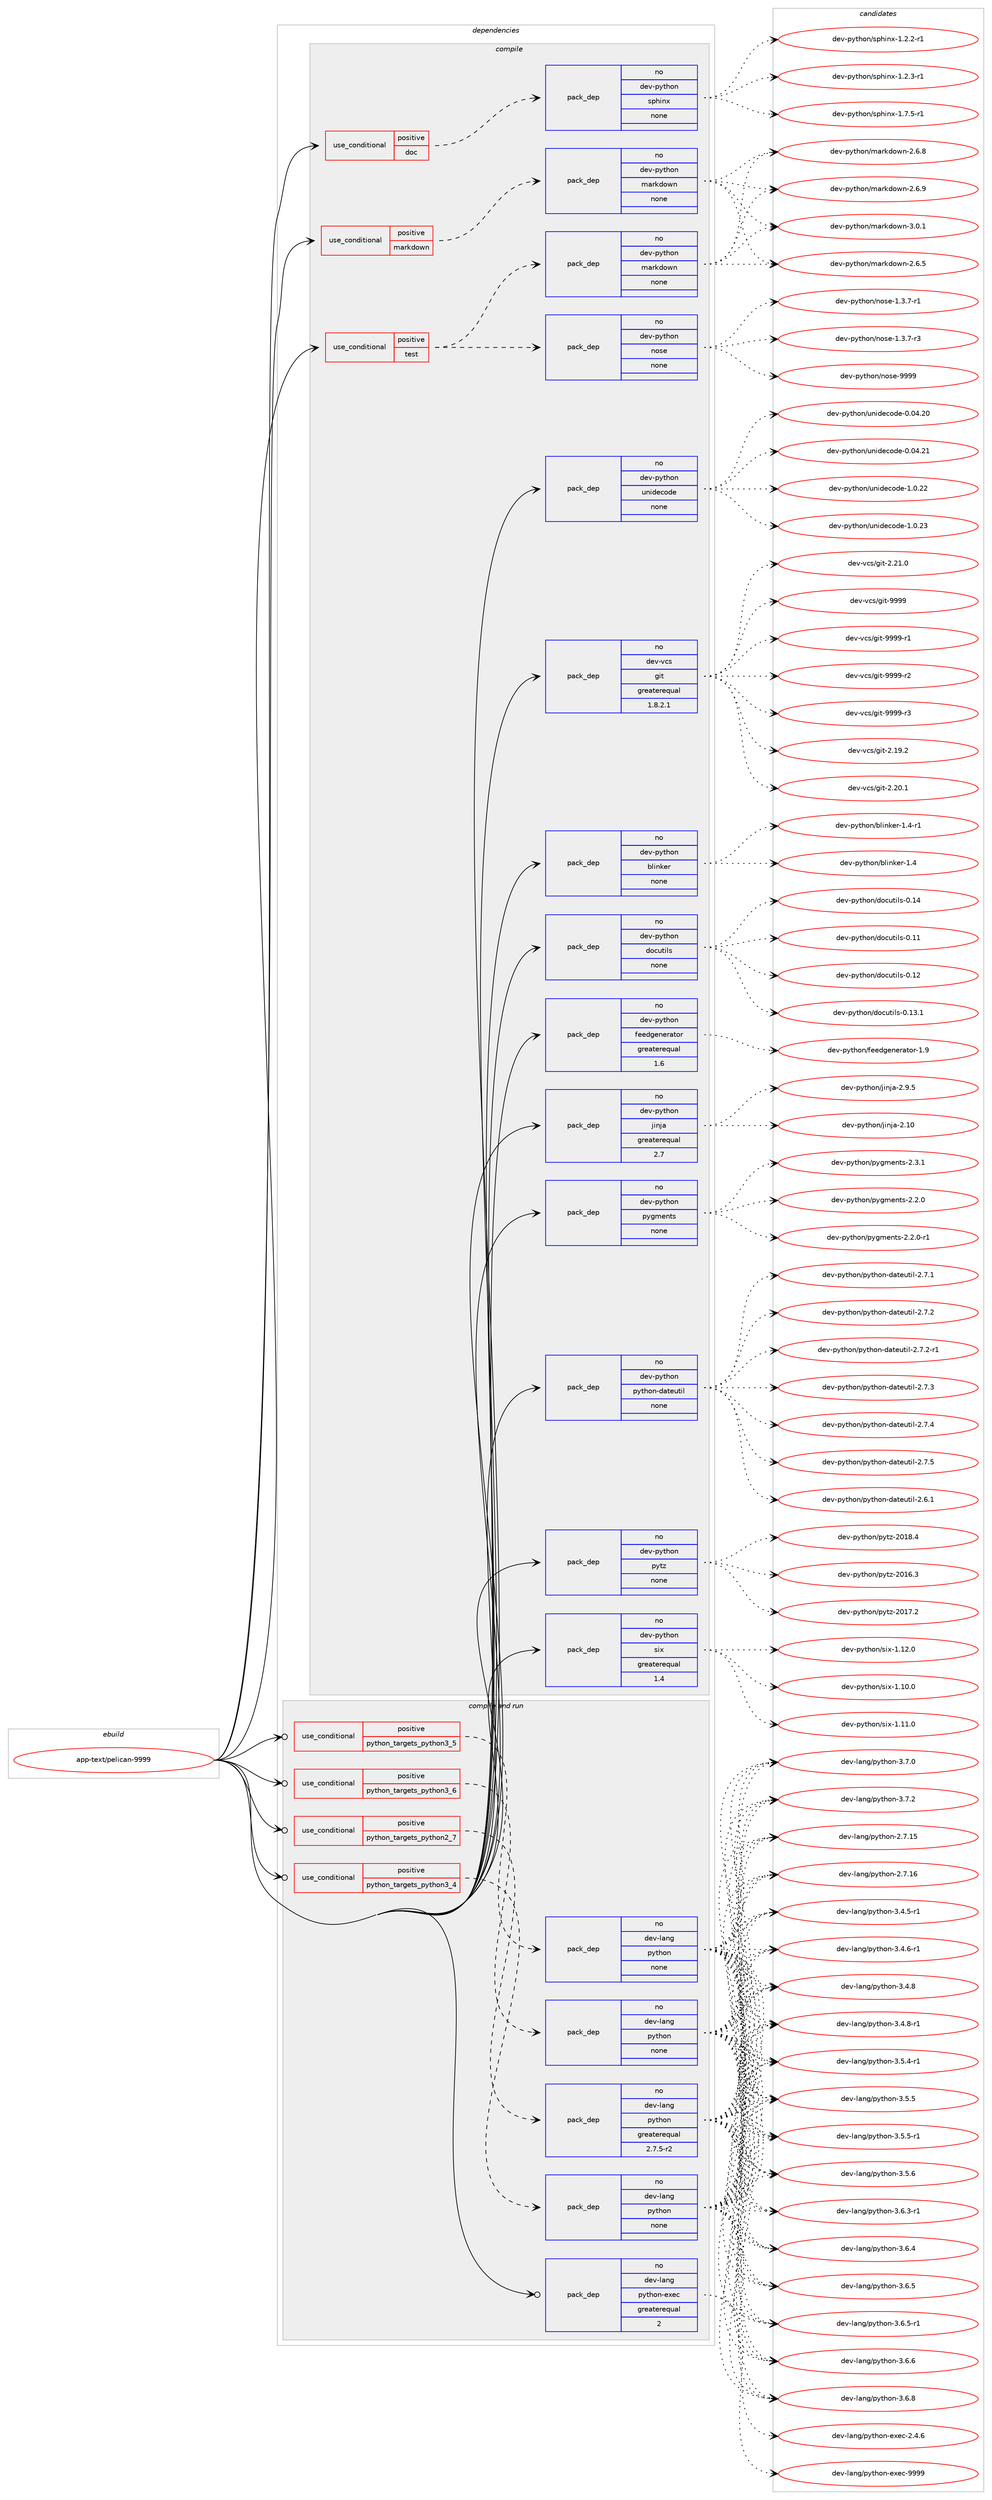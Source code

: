 digraph prolog {

# *************
# Graph options
# *************

newrank=true;
concentrate=true;
compound=true;
graph [rankdir=LR,fontname=Helvetica,fontsize=10,ranksep=1.5];#, ranksep=2.5, nodesep=0.2];
edge  [arrowhead=vee];
node  [fontname=Helvetica,fontsize=10];

# **********
# The ebuild
# **********

subgraph cluster_leftcol {
color=gray;
rank=same;
label=<<i>ebuild</i>>;
id [label="app-text/pelican-9999", color=red, width=4, href="../app-text/pelican-9999.svg"];
}

# ****************
# The dependencies
# ****************

subgraph cluster_midcol {
color=gray;
label=<<i>dependencies</i>>;
subgraph cluster_compile {
fillcolor="#eeeeee";
style=filled;
label=<<i>compile</i>>;
subgraph cond355887 {
dependency1311640 [label=<<TABLE BORDER="0" CELLBORDER="1" CELLSPACING="0" CELLPADDING="4"><TR><TD ROWSPAN="3" CELLPADDING="10">use_conditional</TD></TR><TR><TD>positive</TD></TR><TR><TD>doc</TD></TR></TABLE>>, shape=none, color=red];
subgraph pack935210 {
dependency1311641 [label=<<TABLE BORDER="0" CELLBORDER="1" CELLSPACING="0" CELLPADDING="4" WIDTH="220"><TR><TD ROWSPAN="6" CELLPADDING="30">pack_dep</TD></TR><TR><TD WIDTH="110">no</TD></TR><TR><TD>dev-python</TD></TR><TR><TD>sphinx</TD></TR><TR><TD>none</TD></TR><TR><TD></TD></TR></TABLE>>, shape=none, color=blue];
}
dependency1311640:e -> dependency1311641:w [weight=20,style="dashed",arrowhead="vee"];
}
id:e -> dependency1311640:w [weight=20,style="solid",arrowhead="vee"];
subgraph cond355888 {
dependency1311642 [label=<<TABLE BORDER="0" CELLBORDER="1" CELLSPACING="0" CELLPADDING="4"><TR><TD ROWSPAN="3" CELLPADDING="10">use_conditional</TD></TR><TR><TD>positive</TD></TR><TR><TD>markdown</TD></TR></TABLE>>, shape=none, color=red];
subgraph pack935211 {
dependency1311643 [label=<<TABLE BORDER="0" CELLBORDER="1" CELLSPACING="0" CELLPADDING="4" WIDTH="220"><TR><TD ROWSPAN="6" CELLPADDING="30">pack_dep</TD></TR><TR><TD WIDTH="110">no</TD></TR><TR><TD>dev-python</TD></TR><TR><TD>markdown</TD></TR><TR><TD>none</TD></TR><TR><TD></TD></TR></TABLE>>, shape=none, color=blue];
}
dependency1311642:e -> dependency1311643:w [weight=20,style="dashed",arrowhead="vee"];
}
id:e -> dependency1311642:w [weight=20,style="solid",arrowhead="vee"];
subgraph cond355889 {
dependency1311644 [label=<<TABLE BORDER="0" CELLBORDER="1" CELLSPACING="0" CELLPADDING="4"><TR><TD ROWSPAN="3" CELLPADDING="10">use_conditional</TD></TR><TR><TD>positive</TD></TR><TR><TD>test</TD></TR></TABLE>>, shape=none, color=red];
subgraph pack935212 {
dependency1311645 [label=<<TABLE BORDER="0" CELLBORDER="1" CELLSPACING="0" CELLPADDING="4" WIDTH="220"><TR><TD ROWSPAN="6" CELLPADDING="30">pack_dep</TD></TR><TR><TD WIDTH="110">no</TD></TR><TR><TD>dev-python</TD></TR><TR><TD>nose</TD></TR><TR><TD>none</TD></TR><TR><TD></TD></TR></TABLE>>, shape=none, color=blue];
}
dependency1311644:e -> dependency1311645:w [weight=20,style="dashed",arrowhead="vee"];
subgraph pack935213 {
dependency1311646 [label=<<TABLE BORDER="0" CELLBORDER="1" CELLSPACING="0" CELLPADDING="4" WIDTH="220"><TR><TD ROWSPAN="6" CELLPADDING="30">pack_dep</TD></TR><TR><TD WIDTH="110">no</TD></TR><TR><TD>dev-python</TD></TR><TR><TD>markdown</TD></TR><TR><TD>none</TD></TR><TR><TD></TD></TR></TABLE>>, shape=none, color=blue];
}
dependency1311644:e -> dependency1311646:w [weight=20,style="dashed",arrowhead="vee"];
}
id:e -> dependency1311644:w [weight=20,style="solid",arrowhead="vee"];
subgraph pack935214 {
dependency1311647 [label=<<TABLE BORDER="0" CELLBORDER="1" CELLSPACING="0" CELLPADDING="4" WIDTH="220"><TR><TD ROWSPAN="6" CELLPADDING="30">pack_dep</TD></TR><TR><TD WIDTH="110">no</TD></TR><TR><TD>dev-python</TD></TR><TR><TD>blinker</TD></TR><TR><TD>none</TD></TR><TR><TD></TD></TR></TABLE>>, shape=none, color=blue];
}
id:e -> dependency1311647:w [weight=20,style="solid",arrowhead="vee"];
subgraph pack935215 {
dependency1311648 [label=<<TABLE BORDER="0" CELLBORDER="1" CELLSPACING="0" CELLPADDING="4" WIDTH="220"><TR><TD ROWSPAN="6" CELLPADDING="30">pack_dep</TD></TR><TR><TD WIDTH="110">no</TD></TR><TR><TD>dev-python</TD></TR><TR><TD>docutils</TD></TR><TR><TD>none</TD></TR><TR><TD></TD></TR></TABLE>>, shape=none, color=blue];
}
id:e -> dependency1311648:w [weight=20,style="solid",arrowhead="vee"];
subgraph pack935216 {
dependency1311649 [label=<<TABLE BORDER="0" CELLBORDER="1" CELLSPACING="0" CELLPADDING="4" WIDTH="220"><TR><TD ROWSPAN="6" CELLPADDING="30">pack_dep</TD></TR><TR><TD WIDTH="110">no</TD></TR><TR><TD>dev-python</TD></TR><TR><TD>feedgenerator</TD></TR><TR><TD>greaterequal</TD></TR><TR><TD>1.6</TD></TR></TABLE>>, shape=none, color=blue];
}
id:e -> dependency1311649:w [weight=20,style="solid",arrowhead="vee"];
subgraph pack935217 {
dependency1311650 [label=<<TABLE BORDER="0" CELLBORDER="1" CELLSPACING="0" CELLPADDING="4" WIDTH="220"><TR><TD ROWSPAN="6" CELLPADDING="30">pack_dep</TD></TR><TR><TD WIDTH="110">no</TD></TR><TR><TD>dev-python</TD></TR><TR><TD>jinja</TD></TR><TR><TD>greaterequal</TD></TR><TR><TD>2.7</TD></TR></TABLE>>, shape=none, color=blue];
}
id:e -> dependency1311650:w [weight=20,style="solid",arrowhead="vee"];
subgraph pack935218 {
dependency1311651 [label=<<TABLE BORDER="0" CELLBORDER="1" CELLSPACING="0" CELLPADDING="4" WIDTH="220"><TR><TD ROWSPAN="6" CELLPADDING="30">pack_dep</TD></TR><TR><TD WIDTH="110">no</TD></TR><TR><TD>dev-python</TD></TR><TR><TD>pygments</TD></TR><TR><TD>none</TD></TR><TR><TD></TD></TR></TABLE>>, shape=none, color=blue];
}
id:e -> dependency1311651:w [weight=20,style="solid",arrowhead="vee"];
subgraph pack935219 {
dependency1311652 [label=<<TABLE BORDER="0" CELLBORDER="1" CELLSPACING="0" CELLPADDING="4" WIDTH="220"><TR><TD ROWSPAN="6" CELLPADDING="30">pack_dep</TD></TR><TR><TD WIDTH="110">no</TD></TR><TR><TD>dev-python</TD></TR><TR><TD>python-dateutil</TD></TR><TR><TD>none</TD></TR><TR><TD></TD></TR></TABLE>>, shape=none, color=blue];
}
id:e -> dependency1311652:w [weight=20,style="solid",arrowhead="vee"];
subgraph pack935220 {
dependency1311653 [label=<<TABLE BORDER="0" CELLBORDER="1" CELLSPACING="0" CELLPADDING="4" WIDTH="220"><TR><TD ROWSPAN="6" CELLPADDING="30">pack_dep</TD></TR><TR><TD WIDTH="110">no</TD></TR><TR><TD>dev-python</TD></TR><TR><TD>pytz</TD></TR><TR><TD>none</TD></TR><TR><TD></TD></TR></TABLE>>, shape=none, color=blue];
}
id:e -> dependency1311653:w [weight=20,style="solid",arrowhead="vee"];
subgraph pack935221 {
dependency1311654 [label=<<TABLE BORDER="0" CELLBORDER="1" CELLSPACING="0" CELLPADDING="4" WIDTH="220"><TR><TD ROWSPAN="6" CELLPADDING="30">pack_dep</TD></TR><TR><TD WIDTH="110">no</TD></TR><TR><TD>dev-python</TD></TR><TR><TD>six</TD></TR><TR><TD>greaterequal</TD></TR><TR><TD>1.4</TD></TR></TABLE>>, shape=none, color=blue];
}
id:e -> dependency1311654:w [weight=20,style="solid",arrowhead="vee"];
subgraph pack935222 {
dependency1311655 [label=<<TABLE BORDER="0" CELLBORDER="1" CELLSPACING="0" CELLPADDING="4" WIDTH="220"><TR><TD ROWSPAN="6" CELLPADDING="30">pack_dep</TD></TR><TR><TD WIDTH="110">no</TD></TR><TR><TD>dev-python</TD></TR><TR><TD>unidecode</TD></TR><TR><TD>none</TD></TR><TR><TD></TD></TR></TABLE>>, shape=none, color=blue];
}
id:e -> dependency1311655:w [weight=20,style="solid",arrowhead="vee"];
subgraph pack935223 {
dependency1311656 [label=<<TABLE BORDER="0" CELLBORDER="1" CELLSPACING="0" CELLPADDING="4" WIDTH="220"><TR><TD ROWSPAN="6" CELLPADDING="30">pack_dep</TD></TR><TR><TD WIDTH="110">no</TD></TR><TR><TD>dev-vcs</TD></TR><TR><TD>git</TD></TR><TR><TD>greaterequal</TD></TR><TR><TD>1.8.2.1</TD></TR></TABLE>>, shape=none, color=blue];
}
id:e -> dependency1311656:w [weight=20,style="solid",arrowhead="vee"];
}
subgraph cluster_compileandrun {
fillcolor="#eeeeee";
style=filled;
label=<<i>compile and run</i>>;
subgraph cond355890 {
dependency1311657 [label=<<TABLE BORDER="0" CELLBORDER="1" CELLSPACING="0" CELLPADDING="4"><TR><TD ROWSPAN="3" CELLPADDING="10">use_conditional</TD></TR><TR><TD>positive</TD></TR><TR><TD>python_targets_python2_7</TD></TR></TABLE>>, shape=none, color=red];
subgraph pack935224 {
dependency1311658 [label=<<TABLE BORDER="0" CELLBORDER="1" CELLSPACING="0" CELLPADDING="4" WIDTH="220"><TR><TD ROWSPAN="6" CELLPADDING="30">pack_dep</TD></TR><TR><TD WIDTH="110">no</TD></TR><TR><TD>dev-lang</TD></TR><TR><TD>python</TD></TR><TR><TD>greaterequal</TD></TR><TR><TD>2.7.5-r2</TD></TR></TABLE>>, shape=none, color=blue];
}
dependency1311657:e -> dependency1311658:w [weight=20,style="dashed",arrowhead="vee"];
}
id:e -> dependency1311657:w [weight=20,style="solid",arrowhead="odotvee"];
subgraph cond355891 {
dependency1311659 [label=<<TABLE BORDER="0" CELLBORDER="1" CELLSPACING="0" CELLPADDING="4"><TR><TD ROWSPAN="3" CELLPADDING="10">use_conditional</TD></TR><TR><TD>positive</TD></TR><TR><TD>python_targets_python3_4</TD></TR></TABLE>>, shape=none, color=red];
subgraph pack935225 {
dependency1311660 [label=<<TABLE BORDER="0" CELLBORDER="1" CELLSPACING="0" CELLPADDING="4" WIDTH="220"><TR><TD ROWSPAN="6" CELLPADDING="30">pack_dep</TD></TR><TR><TD WIDTH="110">no</TD></TR><TR><TD>dev-lang</TD></TR><TR><TD>python</TD></TR><TR><TD>none</TD></TR><TR><TD></TD></TR></TABLE>>, shape=none, color=blue];
}
dependency1311659:e -> dependency1311660:w [weight=20,style="dashed",arrowhead="vee"];
}
id:e -> dependency1311659:w [weight=20,style="solid",arrowhead="odotvee"];
subgraph cond355892 {
dependency1311661 [label=<<TABLE BORDER="0" CELLBORDER="1" CELLSPACING="0" CELLPADDING="4"><TR><TD ROWSPAN="3" CELLPADDING="10">use_conditional</TD></TR><TR><TD>positive</TD></TR><TR><TD>python_targets_python3_5</TD></TR></TABLE>>, shape=none, color=red];
subgraph pack935226 {
dependency1311662 [label=<<TABLE BORDER="0" CELLBORDER="1" CELLSPACING="0" CELLPADDING="4" WIDTH="220"><TR><TD ROWSPAN="6" CELLPADDING="30">pack_dep</TD></TR><TR><TD WIDTH="110">no</TD></TR><TR><TD>dev-lang</TD></TR><TR><TD>python</TD></TR><TR><TD>none</TD></TR><TR><TD></TD></TR></TABLE>>, shape=none, color=blue];
}
dependency1311661:e -> dependency1311662:w [weight=20,style="dashed",arrowhead="vee"];
}
id:e -> dependency1311661:w [weight=20,style="solid",arrowhead="odotvee"];
subgraph cond355893 {
dependency1311663 [label=<<TABLE BORDER="0" CELLBORDER="1" CELLSPACING="0" CELLPADDING="4"><TR><TD ROWSPAN="3" CELLPADDING="10">use_conditional</TD></TR><TR><TD>positive</TD></TR><TR><TD>python_targets_python3_6</TD></TR></TABLE>>, shape=none, color=red];
subgraph pack935227 {
dependency1311664 [label=<<TABLE BORDER="0" CELLBORDER="1" CELLSPACING="0" CELLPADDING="4" WIDTH="220"><TR><TD ROWSPAN="6" CELLPADDING="30">pack_dep</TD></TR><TR><TD WIDTH="110">no</TD></TR><TR><TD>dev-lang</TD></TR><TR><TD>python</TD></TR><TR><TD>none</TD></TR><TR><TD></TD></TR></TABLE>>, shape=none, color=blue];
}
dependency1311663:e -> dependency1311664:w [weight=20,style="dashed",arrowhead="vee"];
}
id:e -> dependency1311663:w [weight=20,style="solid",arrowhead="odotvee"];
subgraph pack935228 {
dependency1311665 [label=<<TABLE BORDER="0" CELLBORDER="1" CELLSPACING="0" CELLPADDING="4" WIDTH="220"><TR><TD ROWSPAN="6" CELLPADDING="30">pack_dep</TD></TR><TR><TD WIDTH="110">no</TD></TR><TR><TD>dev-lang</TD></TR><TR><TD>python-exec</TD></TR><TR><TD>greaterequal</TD></TR><TR><TD>2</TD></TR></TABLE>>, shape=none, color=blue];
}
id:e -> dependency1311665:w [weight=20,style="solid",arrowhead="odotvee"];
}
subgraph cluster_run {
fillcolor="#eeeeee";
style=filled;
label=<<i>run</i>>;
}
}

# **************
# The candidates
# **************

subgraph cluster_choices {
rank=same;
color=gray;
label=<<i>candidates</i>>;

subgraph choice935210 {
color=black;
nodesep=1;
choice10010111845112121116104111110471151121041051101204549465046504511449 [label="dev-python/sphinx-1.2.2-r1", color=red, width=4,href="../dev-python/sphinx-1.2.2-r1.svg"];
choice10010111845112121116104111110471151121041051101204549465046514511449 [label="dev-python/sphinx-1.2.3-r1", color=red, width=4,href="../dev-python/sphinx-1.2.3-r1.svg"];
choice10010111845112121116104111110471151121041051101204549465546534511449 [label="dev-python/sphinx-1.7.5-r1", color=red, width=4,href="../dev-python/sphinx-1.7.5-r1.svg"];
dependency1311641:e -> choice10010111845112121116104111110471151121041051101204549465046504511449:w [style=dotted,weight="100"];
dependency1311641:e -> choice10010111845112121116104111110471151121041051101204549465046514511449:w [style=dotted,weight="100"];
dependency1311641:e -> choice10010111845112121116104111110471151121041051101204549465546534511449:w [style=dotted,weight="100"];
}
subgraph choice935211 {
color=black;
nodesep=1;
choice100101118451121211161041111104710997114107100111119110455046544653 [label="dev-python/markdown-2.6.5", color=red, width=4,href="../dev-python/markdown-2.6.5.svg"];
choice100101118451121211161041111104710997114107100111119110455046544656 [label="dev-python/markdown-2.6.8", color=red, width=4,href="../dev-python/markdown-2.6.8.svg"];
choice100101118451121211161041111104710997114107100111119110455046544657 [label="dev-python/markdown-2.6.9", color=red, width=4,href="../dev-python/markdown-2.6.9.svg"];
choice100101118451121211161041111104710997114107100111119110455146484649 [label="dev-python/markdown-3.0.1", color=red, width=4,href="../dev-python/markdown-3.0.1.svg"];
dependency1311643:e -> choice100101118451121211161041111104710997114107100111119110455046544653:w [style=dotted,weight="100"];
dependency1311643:e -> choice100101118451121211161041111104710997114107100111119110455046544656:w [style=dotted,weight="100"];
dependency1311643:e -> choice100101118451121211161041111104710997114107100111119110455046544657:w [style=dotted,weight="100"];
dependency1311643:e -> choice100101118451121211161041111104710997114107100111119110455146484649:w [style=dotted,weight="100"];
}
subgraph choice935212 {
color=black;
nodesep=1;
choice10010111845112121116104111110471101111151014549465146554511449 [label="dev-python/nose-1.3.7-r1", color=red, width=4,href="../dev-python/nose-1.3.7-r1.svg"];
choice10010111845112121116104111110471101111151014549465146554511451 [label="dev-python/nose-1.3.7-r3", color=red, width=4,href="../dev-python/nose-1.3.7-r3.svg"];
choice10010111845112121116104111110471101111151014557575757 [label="dev-python/nose-9999", color=red, width=4,href="../dev-python/nose-9999.svg"];
dependency1311645:e -> choice10010111845112121116104111110471101111151014549465146554511449:w [style=dotted,weight="100"];
dependency1311645:e -> choice10010111845112121116104111110471101111151014549465146554511451:w [style=dotted,weight="100"];
dependency1311645:e -> choice10010111845112121116104111110471101111151014557575757:w [style=dotted,weight="100"];
}
subgraph choice935213 {
color=black;
nodesep=1;
choice100101118451121211161041111104710997114107100111119110455046544653 [label="dev-python/markdown-2.6.5", color=red, width=4,href="../dev-python/markdown-2.6.5.svg"];
choice100101118451121211161041111104710997114107100111119110455046544656 [label="dev-python/markdown-2.6.8", color=red, width=4,href="../dev-python/markdown-2.6.8.svg"];
choice100101118451121211161041111104710997114107100111119110455046544657 [label="dev-python/markdown-2.6.9", color=red, width=4,href="../dev-python/markdown-2.6.9.svg"];
choice100101118451121211161041111104710997114107100111119110455146484649 [label="dev-python/markdown-3.0.1", color=red, width=4,href="../dev-python/markdown-3.0.1.svg"];
dependency1311646:e -> choice100101118451121211161041111104710997114107100111119110455046544653:w [style=dotted,weight="100"];
dependency1311646:e -> choice100101118451121211161041111104710997114107100111119110455046544656:w [style=dotted,weight="100"];
dependency1311646:e -> choice100101118451121211161041111104710997114107100111119110455046544657:w [style=dotted,weight="100"];
dependency1311646:e -> choice100101118451121211161041111104710997114107100111119110455146484649:w [style=dotted,weight="100"];
}
subgraph choice935214 {
color=black;
nodesep=1;
choice10010111845112121116104111110479810810511010710111445494652 [label="dev-python/blinker-1.4", color=red, width=4,href="../dev-python/blinker-1.4.svg"];
choice100101118451121211161041111104798108105110107101114454946524511449 [label="dev-python/blinker-1.4-r1", color=red, width=4,href="../dev-python/blinker-1.4-r1.svg"];
dependency1311647:e -> choice10010111845112121116104111110479810810511010710111445494652:w [style=dotted,weight="100"];
dependency1311647:e -> choice100101118451121211161041111104798108105110107101114454946524511449:w [style=dotted,weight="100"];
}
subgraph choice935215 {
color=black;
nodesep=1;
choice1001011184511212111610411111047100111991171161051081154548464949 [label="dev-python/docutils-0.11", color=red, width=4,href="../dev-python/docutils-0.11.svg"];
choice1001011184511212111610411111047100111991171161051081154548464950 [label="dev-python/docutils-0.12", color=red, width=4,href="../dev-python/docutils-0.12.svg"];
choice10010111845112121116104111110471001119911711610510811545484649514649 [label="dev-python/docutils-0.13.1", color=red, width=4,href="../dev-python/docutils-0.13.1.svg"];
choice1001011184511212111610411111047100111991171161051081154548464952 [label="dev-python/docutils-0.14", color=red, width=4,href="../dev-python/docutils-0.14.svg"];
dependency1311648:e -> choice1001011184511212111610411111047100111991171161051081154548464949:w [style=dotted,weight="100"];
dependency1311648:e -> choice1001011184511212111610411111047100111991171161051081154548464950:w [style=dotted,weight="100"];
dependency1311648:e -> choice10010111845112121116104111110471001119911711610510811545484649514649:w [style=dotted,weight="100"];
dependency1311648:e -> choice1001011184511212111610411111047100111991171161051081154548464952:w [style=dotted,weight="100"];
}
subgraph choice935216 {
color=black;
nodesep=1;
choice10010111845112121116104111110471021011011001031011101011149711611111445494657 [label="dev-python/feedgenerator-1.9", color=red, width=4,href="../dev-python/feedgenerator-1.9.svg"];
dependency1311649:e -> choice10010111845112121116104111110471021011011001031011101011149711611111445494657:w [style=dotted,weight="100"];
}
subgraph choice935217 {
color=black;
nodesep=1;
choice1001011184511212111610411111047106105110106974550464948 [label="dev-python/jinja-2.10", color=red, width=4,href="../dev-python/jinja-2.10.svg"];
choice100101118451121211161041111104710610511010697455046574653 [label="dev-python/jinja-2.9.5", color=red, width=4,href="../dev-python/jinja-2.9.5.svg"];
dependency1311650:e -> choice1001011184511212111610411111047106105110106974550464948:w [style=dotted,weight="100"];
dependency1311650:e -> choice100101118451121211161041111104710610511010697455046574653:w [style=dotted,weight="100"];
}
subgraph choice935218 {
color=black;
nodesep=1;
choice1001011184511212111610411111047112121103109101110116115455046504648 [label="dev-python/pygments-2.2.0", color=red, width=4,href="../dev-python/pygments-2.2.0.svg"];
choice10010111845112121116104111110471121211031091011101161154550465046484511449 [label="dev-python/pygments-2.2.0-r1", color=red, width=4,href="../dev-python/pygments-2.2.0-r1.svg"];
choice1001011184511212111610411111047112121103109101110116115455046514649 [label="dev-python/pygments-2.3.1", color=red, width=4,href="../dev-python/pygments-2.3.1.svg"];
dependency1311651:e -> choice1001011184511212111610411111047112121103109101110116115455046504648:w [style=dotted,weight="100"];
dependency1311651:e -> choice10010111845112121116104111110471121211031091011101161154550465046484511449:w [style=dotted,weight="100"];
dependency1311651:e -> choice1001011184511212111610411111047112121103109101110116115455046514649:w [style=dotted,weight="100"];
}
subgraph choice935219 {
color=black;
nodesep=1;
choice10010111845112121116104111110471121211161041111104510097116101117116105108455046544649 [label="dev-python/python-dateutil-2.6.1", color=red, width=4,href="../dev-python/python-dateutil-2.6.1.svg"];
choice10010111845112121116104111110471121211161041111104510097116101117116105108455046554649 [label="dev-python/python-dateutil-2.7.1", color=red, width=4,href="../dev-python/python-dateutil-2.7.1.svg"];
choice10010111845112121116104111110471121211161041111104510097116101117116105108455046554650 [label="dev-python/python-dateutil-2.7.2", color=red, width=4,href="../dev-python/python-dateutil-2.7.2.svg"];
choice100101118451121211161041111104711212111610411111045100971161011171161051084550465546504511449 [label="dev-python/python-dateutil-2.7.2-r1", color=red, width=4,href="../dev-python/python-dateutil-2.7.2-r1.svg"];
choice10010111845112121116104111110471121211161041111104510097116101117116105108455046554651 [label="dev-python/python-dateutil-2.7.3", color=red, width=4,href="../dev-python/python-dateutil-2.7.3.svg"];
choice10010111845112121116104111110471121211161041111104510097116101117116105108455046554652 [label="dev-python/python-dateutil-2.7.4", color=red, width=4,href="../dev-python/python-dateutil-2.7.4.svg"];
choice10010111845112121116104111110471121211161041111104510097116101117116105108455046554653 [label="dev-python/python-dateutil-2.7.5", color=red, width=4,href="../dev-python/python-dateutil-2.7.5.svg"];
dependency1311652:e -> choice10010111845112121116104111110471121211161041111104510097116101117116105108455046544649:w [style=dotted,weight="100"];
dependency1311652:e -> choice10010111845112121116104111110471121211161041111104510097116101117116105108455046554649:w [style=dotted,weight="100"];
dependency1311652:e -> choice10010111845112121116104111110471121211161041111104510097116101117116105108455046554650:w [style=dotted,weight="100"];
dependency1311652:e -> choice100101118451121211161041111104711212111610411111045100971161011171161051084550465546504511449:w [style=dotted,weight="100"];
dependency1311652:e -> choice10010111845112121116104111110471121211161041111104510097116101117116105108455046554651:w [style=dotted,weight="100"];
dependency1311652:e -> choice10010111845112121116104111110471121211161041111104510097116101117116105108455046554652:w [style=dotted,weight="100"];
dependency1311652:e -> choice10010111845112121116104111110471121211161041111104510097116101117116105108455046554653:w [style=dotted,weight="100"];
}
subgraph choice935220 {
color=black;
nodesep=1;
choice100101118451121211161041111104711212111612245504849544651 [label="dev-python/pytz-2016.3", color=red, width=4,href="../dev-python/pytz-2016.3.svg"];
choice100101118451121211161041111104711212111612245504849554650 [label="dev-python/pytz-2017.2", color=red, width=4,href="../dev-python/pytz-2017.2.svg"];
choice100101118451121211161041111104711212111612245504849564652 [label="dev-python/pytz-2018.4", color=red, width=4,href="../dev-python/pytz-2018.4.svg"];
dependency1311653:e -> choice100101118451121211161041111104711212111612245504849544651:w [style=dotted,weight="100"];
dependency1311653:e -> choice100101118451121211161041111104711212111612245504849554650:w [style=dotted,weight="100"];
dependency1311653:e -> choice100101118451121211161041111104711212111612245504849564652:w [style=dotted,weight="100"];
}
subgraph choice935221 {
color=black;
nodesep=1;
choice100101118451121211161041111104711510512045494649484648 [label="dev-python/six-1.10.0", color=red, width=4,href="../dev-python/six-1.10.0.svg"];
choice100101118451121211161041111104711510512045494649494648 [label="dev-python/six-1.11.0", color=red, width=4,href="../dev-python/six-1.11.0.svg"];
choice100101118451121211161041111104711510512045494649504648 [label="dev-python/six-1.12.0", color=red, width=4,href="../dev-python/six-1.12.0.svg"];
dependency1311654:e -> choice100101118451121211161041111104711510512045494649484648:w [style=dotted,weight="100"];
dependency1311654:e -> choice100101118451121211161041111104711510512045494649494648:w [style=dotted,weight="100"];
dependency1311654:e -> choice100101118451121211161041111104711510512045494649504648:w [style=dotted,weight="100"];
}
subgraph choice935222 {
color=black;
nodesep=1;
choice1001011184511212111610411111047117110105100101991111001014548464852465048 [label="dev-python/unidecode-0.04.20", color=red, width=4,href="../dev-python/unidecode-0.04.20.svg"];
choice1001011184511212111610411111047117110105100101991111001014548464852465049 [label="dev-python/unidecode-0.04.21", color=red, width=4,href="../dev-python/unidecode-0.04.21.svg"];
choice10010111845112121116104111110471171101051001019911110010145494648465050 [label="dev-python/unidecode-1.0.22", color=red, width=4,href="../dev-python/unidecode-1.0.22.svg"];
choice10010111845112121116104111110471171101051001019911110010145494648465051 [label="dev-python/unidecode-1.0.23", color=red, width=4,href="../dev-python/unidecode-1.0.23.svg"];
dependency1311655:e -> choice1001011184511212111610411111047117110105100101991111001014548464852465048:w [style=dotted,weight="100"];
dependency1311655:e -> choice1001011184511212111610411111047117110105100101991111001014548464852465049:w [style=dotted,weight="100"];
dependency1311655:e -> choice10010111845112121116104111110471171101051001019911110010145494648465050:w [style=dotted,weight="100"];
dependency1311655:e -> choice10010111845112121116104111110471171101051001019911110010145494648465051:w [style=dotted,weight="100"];
}
subgraph choice935223 {
color=black;
nodesep=1;
choice10010111845118991154710310511645504649574650 [label="dev-vcs/git-2.19.2", color=red, width=4,href="../dev-vcs/git-2.19.2.svg"];
choice10010111845118991154710310511645504650484649 [label="dev-vcs/git-2.20.1", color=red, width=4,href="../dev-vcs/git-2.20.1.svg"];
choice10010111845118991154710310511645504650494648 [label="dev-vcs/git-2.21.0", color=red, width=4,href="../dev-vcs/git-2.21.0.svg"];
choice1001011184511899115471031051164557575757 [label="dev-vcs/git-9999", color=red, width=4,href="../dev-vcs/git-9999.svg"];
choice10010111845118991154710310511645575757574511449 [label="dev-vcs/git-9999-r1", color=red, width=4,href="../dev-vcs/git-9999-r1.svg"];
choice10010111845118991154710310511645575757574511450 [label="dev-vcs/git-9999-r2", color=red, width=4,href="../dev-vcs/git-9999-r2.svg"];
choice10010111845118991154710310511645575757574511451 [label="dev-vcs/git-9999-r3", color=red, width=4,href="../dev-vcs/git-9999-r3.svg"];
dependency1311656:e -> choice10010111845118991154710310511645504649574650:w [style=dotted,weight="100"];
dependency1311656:e -> choice10010111845118991154710310511645504650484649:w [style=dotted,weight="100"];
dependency1311656:e -> choice10010111845118991154710310511645504650494648:w [style=dotted,weight="100"];
dependency1311656:e -> choice1001011184511899115471031051164557575757:w [style=dotted,weight="100"];
dependency1311656:e -> choice10010111845118991154710310511645575757574511449:w [style=dotted,weight="100"];
dependency1311656:e -> choice10010111845118991154710310511645575757574511450:w [style=dotted,weight="100"];
dependency1311656:e -> choice10010111845118991154710310511645575757574511451:w [style=dotted,weight="100"];
}
subgraph choice935224 {
color=black;
nodesep=1;
choice10010111845108971101034711212111610411111045504655464953 [label="dev-lang/python-2.7.15", color=red, width=4,href="../dev-lang/python-2.7.15.svg"];
choice10010111845108971101034711212111610411111045504655464954 [label="dev-lang/python-2.7.16", color=red, width=4,href="../dev-lang/python-2.7.16.svg"];
choice1001011184510897110103471121211161041111104551465246534511449 [label="dev-lang/python-3.4.5-r1", color=red, width=4,href="../dev-lang/python-3.4.5-r1.svg"];
choice1001011184510897110103471121211161041111104551465246544511449 [label="dev-lang/python-3.4.6-r1", color=red, width=4,href="../dev-lang/python-3.4.6-r1.svg"];
choice100101118451089711010347112121116104111110455146524656 [label="dev-lang/python-3.4.8", color=red, width=4,href="../dev-lang/python-3.4.8.svg"];
choice1001011184510897110103471121211161041111104551465246564511449 [label="dev-lang/python-3.4.8-r1", color=red, width=4,href="../dev-lang/python-3.4.8-r1.svg"];
choice1001011184510897110103471121211161041111104551465346524511449 [label="dev-lang/python-3.5.4-r1", color=red, width=4,href="../dev-lang/python-3.5.4-r1.svg"];
choice100101118451089711010347112121116104111110455146534653 [label="dev-lang/python-3.5.5", color=red, width=4,href="../dev-lang/python-3.5.5.svg"];
choice1001011184510897110103471121211161041111104551465346534511449 [label="dev-lang/python-3.5.5-r1", color=red, width=4,href="../dev-lang/python-3.5.5-r1.svg"];
choice100101118451089711010347112121116104111110455146534654 [label="dev-lang/python-3.5.6", color=red, width=4,href="../dev-lang/python-3.5.6.svg"];
choice1001011184510897110103471121211161041111104551465446514511449 [label="dev-lang/python-3.6.3-r1", color=red, width=4,href="../dev-lang/python-3.6.3-r1.svg"];
choice100101118451089711010347112121116104111110455146544652 [label="dev-lang/python-3.6.4", color=red, width=4,href="../dev-lang/python-3.6.4.svg"];
choice100101118451089711010347112121116104111110455146544653 [label="dev-lang/python-3.6.5", color=red, width=4,href="../dev-lang/python-3.6.5.svg"];
choice1001011184510897110103471121211161041111104551465446534511449 [label="dev-lang/python-3.6.5-r1", color=red, width=4,href="../dev-lang/python-3.6.5-r1.svg"];
choice100101118451089711010347112121116104111110455146544654 [label="dev-lang/python-3.6.6", color=red, width=4,href="../dev-lang/python-3.6.6.svg"];
choice100101118451089711010347112121116104111110455146544656 [label="dev-lang/python-3.6.8", color=red, width=4,href="../dev-lang/python-3.6.8.svg"];
choice100101118451089711010347112121116104111110455146554648 [label="dev-lang/python-3.7.0", color=red, width=4,href="../dev-lang/python-3.7.0.svg"];
choice100101118451089711010347112121116104111110455146554650 [label="dev-lang/python-3.7.2", color=red, width=4,href="../dev-lang/python-3.7.2.svg"];
dependency1311658:e -> choice10010111845108971101034711212111610411111045504655464953:w [style=dotted,weight="100"];
dependency1311658:e -> choice10010111845108971101034711212111610411111045504655464954:w [style=dotted,weight="100"];
dependency1311658:e -> choice1001011184510897110103471121211161041111104551465246534511449:w [style=dotted,weight="100"];
dependency1311658:e -> choice1001011184510897110103471121211161041111104551465246544511449:w [style=dotted,weight="100"];
dependency1311658:e -> choice100101118451089711010347112121116104111110455146524656:w [style=dotted,weight="100"];
dependency1311658:e -> choice1001011184510897110103471121211161041111104551465246564511449:w [style=dotted,weight="100"];
dependency1311658:e -> choice1001011184510897110103471121211161041111104551465346524511449:w [style=dotted,weight="100"];
dependency1311658:e -> choice100101118451089711010347112121116104111110455146534653:w [style=dotted,weight="100"];
dependency1311658:e -> choice1001011184510897110103471121211161041111104551465346534511449:w [style=dotted,weight="100"];
dependency1311658:e -> choice100101118451089711010347112121116104111110455146534654:w [style=dotted,weight="100"];
dependency1311658:e -> choice1001011184510897110103471121211161041111104551465446514511449:w [style=dotted,weight="100"];
dependency1311658:e -> choice100101118451089711010347112121116104111110455146544652:w [style=dotted,weight="100"];
dependency1311658:e -> choice100101118451089711010347112121116104111110455146544653:w [style=dotted,weight="100"];
dependency1311658:e -> choice1001011184510897110103471121211161041111104551465446534511449:w [style=dotted,weight="100"];
dependency1311658:e -> choice100101118451089711010347112121116104111110455146544654:w [style=dotted,weight="100"];
dependency1311658:e -> choice100101118451089711010347112121116104111110455146544656:w [style=dotted,weight="100"];
dependency1311658:e -> choice100101118451089711010347112121116104111110455146554648:w [style=dotted,weight="100"];
dependency1311658:e -> choice100101118451089711010347112121116104111110455146554650:w [style=dotted,weight="100"];
}
subgraph choice935225 {
color=black;
nodesep=1;
choice10010111845108971101034711212111610411111045504655464953 [label="dev-lang/python-2.7.15", color=red, width=4,href="../dev-lang/python-2.7.15.svg"];
choice10010111845108971101034711212111610411111045504655464954 [label="dev-lang/python-2.7.16", color=red, width=4,href="../dev-lang/python-2.7.16.svg"];
choice1001011184510897110103471121211161041111104551465246534511449 [label="dev-lang/python-3.4.5-r1", color=red, width=4,href="../dev-lang/python-3.4.5-r1.svg"];
choice1001011184510897110103471121211161041111104551465246544511449 [label="dev-lang/python-3.4.6-r1", color=red, width=4,href="../dev-lang/python-3.4.6-r1.svg"];
choice100101118451089711010347112121116104111110455146524656 [label="dev-lang/python-3.4.8", color=red, width=4,href="../dev-lang/python-3.4.8.svg"];
choice1001011184510897110103471121211161041111104551465246564511449 [label="dev-lang/python-3.4.8-r1", color=red, width=4,href="../dev-lang/python-3.4.8-r1.svg"];
choice1001011184510897110103471121211161041111104551465346524511449 [label="dev-lang/python-3.5.4-r1", color=red, width=4,href="../dev-lang/python-3.5.4-r1.svg"];
choice100101118451089711010347112121116104111110455146534653 [label="dev-lang/python-3.5.5", color=red, width=4,href="../dev-lang/python-3.5.5.svg"];
choice1001011184510897110103471121211161041111104551465346534511449 [label="dev-lang/python-3.5.5-r1", color=red, width=4,href="../dev-lang/python-3.5.5-r1.svg"];
choice100101118451089711010347112121116104111110455146534654 [label="dev-lang/python-3.5.6", color=red, width=4,href="../dev-lang/python-3.5.6.svg"];
choice1001011184510897110103471121211161041111104551465446514511449 [label="dev-lang/python-3.6.3-r1", color=red, width=4,href="../dev-lang/python-3.6.3-r1.svg"];
choice100101118451089711010347112121116104111110455146544652 [label="dev-lang/python-3.6.4", color=red, width=4,href="../dev-lang/python-3.6.4.svg"];
choice100101118451089711010347112121116104111110455146544653 [label="dev-lang/python-3.6.5", color=red, width=4,href="../dev-lang/python-3.6.5.svg"];
choice1001011184510897110103471121211161041111104551465446534511449 [label="dev-lang/python-3.6.5-r1", color=red, width=4,href="../dev-lang/python-3.6.5-r1.svg"];
choice100101118451089711010347112121116104111110455146544654 [label="dev-lang/python-3.6.6", color=red, width=4,href="../dev-lang/python-3.6.6.svg"];
choice100101118451089711010347112121116104111110455146544656 [label="dev-lang/python-3.6.8", color=red, width=4,href="../dev-lang/python-3.6.8.svg"];
choice100101118451089711010347112121116104111110455146554648 [label="dev-lang/python-3.7.0", color=red, width=4,href="../dev-lang/python-3.7.0.svg"];
choice100101118451089711010347112121116104111110455146554650 [label="dev-lang/python-3.7.2", color=red, width=4,href="../dev-lang/python-3.7.2.svg"];
dependency1311660:e -> choice10010111845108971101034711212111610411111045504655464953:w [style=dotted,weight="100"];
dependency1311660:e -> choice10010111845108971101034711212111610411111045504655464954:w [style=dotted,weight="100"];
dependency1311660:e -> choice1001011184510897110103471121211161041111104551465246534511449:w [style=dotted,weight="100"];
dependency1311660:e -> choice1001011184510897110103471121211161041111104551465246544511449:w [style=dotted,weight="100"];
dependency1311660:e -> choice100101118451089711010347112121116104111110455146524656:w [style=dotted,weight="100"];
dependency1311660:e -> choice1001011184510897110103471121211161041111104551465246564511449:w [style=dotted,weight="100"];
dependency1311660:e -> choice1001011184510897110103471121211161041111104551465346524511449:w [style=dotted,weight="100"];
dependency1311660:e -> choice100101118451089711010347112121116104111110455146534653:w [style=dotted,weight="100"];
dependency1311660:e -> choice1001011184510897110103471121211161041111104551465346534511449:w [style=dotted,weight="100"];
dependency1311660:e -> choice100101118451089711010347112121116104111110455146534654:w [style=dotted,weight="100"];
dependency1311660:e -> choice1001011184510897110103471121211161041111104551465446514511449:w [style=dotted,weight="100"];
dependency1311660:e -> choice100101118451089711010347112121116104111110455146544652:w [style=dotted,weight="100"];
dependency1311660:e -> choice100101118451089711010347112121116104111110455146544653:w [style=dotted,weight="100"];
dependency1311660:e -> choice1001011184510897110103471121211161041111104551465446534511449:w [style=dotted,weight="100"];
dependency1311660:e -> choice100101118451089711010347112121116104111110455146544654:w [style=dotted,weight="100"];
dependency1311660:e -> choice100101118451089711010347112121116104111110455146544656:w [style=dotted,weight="100"];
dependency1311660:e -> choice100101118451089711010347112121116104111110455146554648:w [style=dotted,weight="100"];
dependency1311660:e -> choice100101118451089711010347112121116104111110455146554650:w [style=dotted,weight="100"];
}
subgraph choice935226 {
color=black;
nodesep=1;
choice10010111845108971101034711212111610411111045504655464953 [label="dev-lang/python-2.7.15", color=red, width=4,href="../dev-lang/python-2.7.15.svg"];
choice10010111845108971101034711212111610411111045504655464954 [label="dev-lang/python-2.7.16", color=red, width=4,href="../dev-lang/python-2.7.16.svg"];
choice1001011184510897110103471121211161041111104551465246534511449 [label="dev-lang/python-3.4.5-r1", color=red, width=4,href="../dev-lang/python-3.4.5-r1.svg"];
choice1001011184510897110103471121211161041111104551465246544511449 [label="dev-lang/python-3.4.6-r1", color=red, width=4,href="../dev-lang/python-3.4.6-r1.svg"];
choice100101118451089711010347112121116104111110455146524656 [label="dev-lang/python-3.4.8", color=red, width=4,href="../dev-lang/python-3.4.8.svg"];
choice1001011184510897110103471121211161041111104551465246564511449 [label="dev-lang/python-3.4.8-r1", color=red, width=4,href="../dev-lang/python-3.4.8-r1.svg"];
choice1001011184510897110103471121211161041111104551465346524511449 [label="dev-lang/python-3.5.4-r1", color=red, width=4,href="../dev-lang/python-3.5.4-r1.svg"];
choice100101118451089711010347112121116104111110455146534653 [label="dev-lang/python-3.5.5", color=red, width=4,href="../dev-lang/python-3.5.5.svg"];
choice1001011184510897110103471121211161041111104551465346534511449 [label="dev-lang/python-3.5.5-r1", color=red, width=4,href="../dev-lang/python-3.5.5-r1.svg"];
choice100101118451089711010347112121116104111110455146534654 [label="dev-lang/python-3.5.6", color=red, width=4,href="../dev-lang/python-3.5.6.svg"];
choice1001011184510897110103471121211161041111104551465446514511449 [label="dev-lang/python-3.6.3-r1", color=red, width=4,href="../dev-lang/python-3.6.3-r1.svg"];
choice100101118451089711010347112121116104111110455146544652 [label="dev-lang/python-3.6.4", color=red, width=4,href="../dev-lang/python-3.6.4.svg"];
choice100101118451089711010347112121116104111110455146544653 [label="dev-lang/python-3.6.5", color=red, width=4,href="../dev-lang/python-3.6.5.svg"];
choice1001011184510897110103471121211161041111104551465446534511449 [label="dev-lang/python-3.6.5-r1", color=red, width=4,href="../dev-lang/python-3.6.5-r1.svg"];
choice100101118451089711010347112121116104111110455146544654 [label="dev-lang/python-3.6.6", color=red, width=4,href="../dev-lang/python-3.6.6.svg"];
choice100101118451089711010347112121116104111110455146544656 [label="dev-lang/python-3.6.8", color=red, width=4,href="../dev-lang/python-3.6.8.svg"];
choice100101118451089711010347112121116104111110455146554648 [label="dev-lang/python-3.7.0", color=red, width=4,href="../dev-lang/python-3.7.0.svg"];
choice100101118451089711010347112121116104111110455146554650 [label="dev-lang/python-3.7.2", color=red, width=4,href="../dev-lang/python-3.7.2.svg"];
dependency1311662:e -> choice10010111845108971101034711212111610411111045504655464953:w [style=dotted,weight="100"];
dependency1311662:e -> choice10010111845108971101034711212111610411111045504655464954:w [style=dotted,weight="100"];
dependency1311662:e -> choice1001011184510897110103471121211161041111104551465246534511449:w [style=dotted,weight="100"];
dependency1311662:e -> choice1001011184510897110103471121211161041111104551465246544511449:w [style=dotted,weight="100"];
dependency1311662:e -> choice100101118451089711010347112121116104111110455146524656:w [style=dotted,weight="100"];
dependency1311662:e -> choice1001011184510897110103471121211161041111104551465246564511449:w [style=dotted,weight="100"];
dependency1311662:e -> choice1001011184510897110103471121211161041111104551465346524511449:w [style=dotted,weight="100"];
dependency1311662:e -> choice100101118451089711010347112121116104111110455146534653:w [style=dotted,weight="100"];
dependency1311662:e -> choice1001011184510897110103471121211161041111104551465346534511449:w [style=dotted,weight="100"];
dependency1311662:e -> choice100101118451089711010347112121116104111110455146534654:w [style=dotted,weight="100"];
dependency1311662:e -> choice1001011184510897110103471121211161041111104551465446514511449:w [style=dotted,weight="100"];
dependency1311662:e -> choice100101118451089711010347112121116104111110455146544652:w [style=dotted,weight="100"];
dependency1311662:e -> choice100101118451089711010347112121116104111110455146544653:w [style=dotted,weight="100"];
dependency1311662:e -> choice1001011184510897110103471121211161041111104551465446534511449:w [style=dotted,weight="100"];
dependency1311662:e -> choice100101118451089711010347112121116104111110455146544654:w [style=dotted,weight="100"];
dependency1311662:e -> choice100101118451089711010347112121116104111110455146544656:w [style=dotted,weight="100"];
dependency1311662:e -> choice100101118451089711010347112121116104111110455146554648:w [style=dotted,weight="100"];
dependency1311662:e -> choice100101118451089711010347112121116104111110455146554650:w [style=dotted,weight="100"];
}
subgraph choice935227 {
color=black;
nodesep=1;
choice10010111845108971101034711212111610411111045504655464953 [label="dev-lang/python-2.7.15", color=red, width=4,href="../dev-lang/python-2.7.15.svg"];
choice10010111845108971101034711212111610411111045504655464954 [label="dev-lang/python-2.7.16", color=red, width=4,href="../dev-lang/python-2.7.16.svg"];
choice1001011184510897110103471121211161041111104551465246534511449 [label="dev-lang/python-3.4.5-r1", color=red, width=4,href="../dev-lang/python-3.4.5-r1.svg"];
choice1001011184510897110103471121211161041111104551465246544511449 [label="dev-lang/python-3.4.6-r1", color=red, width=4,href="../dev-lang/python-3.4.6-r1.svg"];
choice100101118451089711010347112121116104111110455146524656 [label="dev-lang/python-3.4.8", color=red, width=4,href="../dev-lang/python-3.4.8.svg"];
choice1001011184510897110103471121211161041111104551465246564511449 [label="dev-lang/python-3.4.8-r1", color=red, width=4,href="../dev-lang/python-3.4.8-r1.svg"];
choice1001011184510897110103471121211161041111104551465346524511449 [label="dev-lang/python-3.5.4-r1", color=red, width=4,href="../dev-lang/python-3.5.4-r1.svg"];
choice100101118451089711010347112121116104111110455146534653 [label="dev-lang/python-3.5.5", color=red, width=4,href="../dev-lang/python-3.5.5.svg"];
choice1001011184510897110103471121211161041111104551465346534511449 [label="dev-lang/python-3.5.5-r1", color=red, width=4,href="../dev-lang/python-3.5.5-r1.svg"];
choice100101118451089711010347112121116104111110455146534654 [label="dev-lang/python-3.5.6", color=red, width=4,href="../dev-lang/python-3.5.6.svg"];
choice1001011184510897110103471121211161041111104551465446514511449 [label="dev-lang/python-3.6.3-r1", color=red, width=4,href="../dev-lang/python-3.6.3-r1.svg"];
choice100101118451089711010347112121116104111110455146544652 [label="dev-lang/python-3.6.4", color=red, width=4,href="../dev-lang/python-3.6.4.svg"];
choice100101118451089711010347112121116104111110455146544653 [label="dev-lang/python-3.6.5", color=red, width=4,href="../dev-lang/python-3.6.5.svg"];
choice1001011184510897110103471121211161041111104551465446534511449 [label="dev-lang/python-3.6.5-r1", color=red, width=4,href="../dev-lang/python-3.6.5-r1.svg"];
choice100101118451089711010347112121116104111110455146544654 [label="dev-lang/python-3.6.6", color=red, width=4,href="../dev-lang/python-3.6.6.svg"];
choice100101118451089711010347112121116104111110455146544656 [label="dev-lang/python-3.6.8", color=red, width=4,href="../dev-lang/python-3.6.8.svg"];
choice100101118451089711010347112121116104111110455146554648 [label="dev-lang/python-3.7.0", color=red, width=4,href="../dev-lang/python-3.7.0.svg"];
choice100101118451089711010347112121116104111110455146554650 [label="dev-lang/python-3.7.2", color=red, width=4,href="../dev-lang/python-3.7.2.svg"];
dependency1311664:e -> choice10010111845108971101034711212111610411111045504655464953:w [style=dotted,weight="100"];
dependency1311664:e -> choice10010111845108971101034711212111610411111045504655464954:w [style=dotted,weight="100"];
dependency1311664:e -> choice1001011184510897110103471121211161041111104551465246534511449:w [style=dotted,weight="100"];
dependency1311664:e -> choice1001011184510897110103471121211161041111104551465246544511449:w [style=dotted,weight="100"];
dependency1311664:e -> choice100101118451089711010347112121116104111110455146524656:w [style=dotted,weight="100"];
dependency1311664:e -> choice1001011184510897110103471121211161041111104551465246564511449:w [style=dotted,weight="100"];
dependency1311664:e -> choice1001011184510897110103471121211161041111104551465346524511449:w [style=dotted,weight="100"];
dependency1311664:e -> choice100101118451089711010347112121116104111110455146534653:w [style=dotted,weight="100"];
dependency1311664:e -> choice1001011184510897110103471121211161041111104551465346534511449:w [style=dotted,weight="100"];
dependency1311664:e -> choice100101118451089711010347112121116104111110455146534654:w [style=dotted,weight="100"];
dependency1311664:e -> choice1001011184510897110103471121211161041111104551465446514511449:w [style=dotted,weight="100"];
dependency1311664:e -> choice100101118451089711010347112121116104111110455146544652:w [style=dotted,weight="100"];
dependency1311664:e -> choice100101118451089711010347112121116104111110455146544653:w [style=dotted,weight="100"];
dependency1311664:e -> choice1001011184510897110103471121211161041111104551465446534511449:w [style=dotted,weight="100"];
dependency1311664:e -> choice100101118451089711010347112121116104111110455146544654:w [style=dotted,weight="100"];
dependency1311664:e -> choice100101118451089711010347112121116104111110455146544656:w [style=dotted,weight="100"];
dependency1311664:e -> choice100101118451089711010347112121116104111110455146554648:w [style=dotted,weight="100"];
dependency1311664:e -> choice100101118451089711010347112121116104111110455146554650:w [style=dotted,weight="100"];
}
subgraph choice935228 {
color=black;
nodesep=1;
choice1001011184510897110103471121211161041111104510112010199455046524654 [label="dev-lang/python-exec-2.4.6", color=red, width=4,href="../dev-lang/python-exec-2.4.6.svg"];
choice10010111845108971101034711212111610411111045101120101994557575757 [label="dev-lang/python-exec-9999", color=red, width=4,href="../dev-lang/python-exec-9999.svg"];
dependency1311665:e -> choice1001011184510897110103471121211161041111104510112010199455046524654:w [style=dotted,weight="100"];
dependency1311665:e -> choice10010111845108971101034711212111610411111045101120101994557575757:w [style=dotted,weight="100"];
}
}

}
